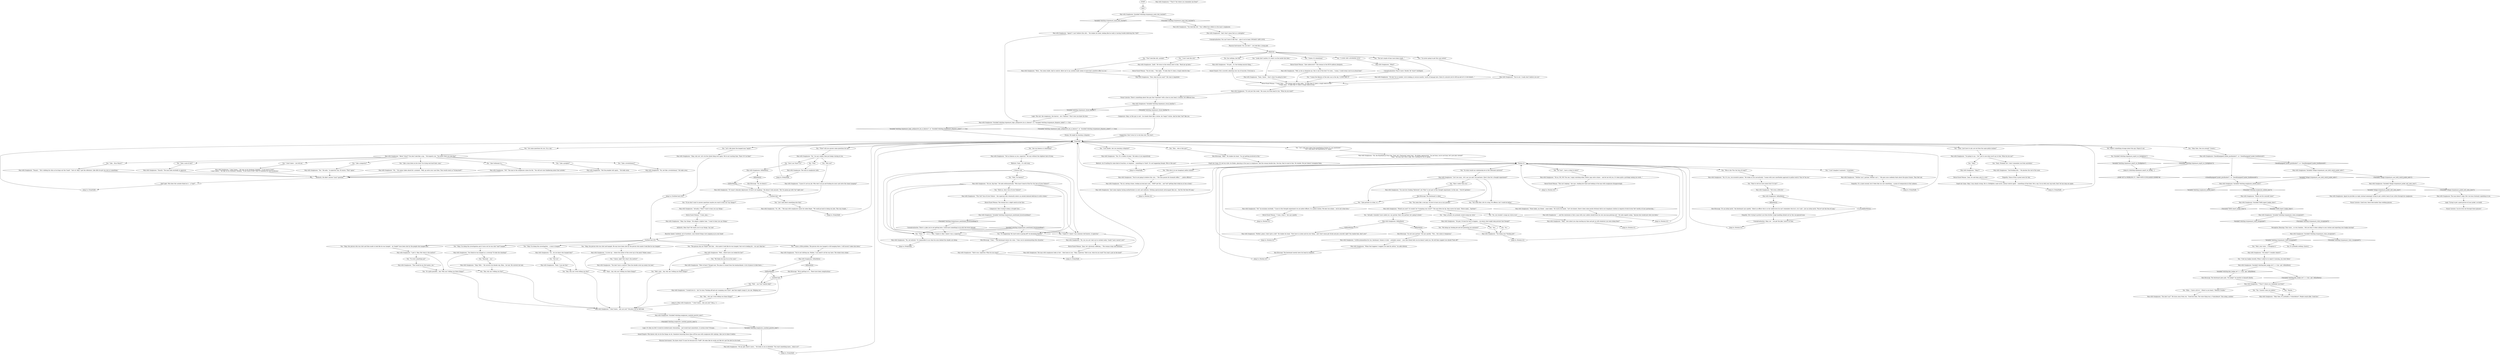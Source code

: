 # WHIRLING F1 / MAN WITH SUNGLASSES
# Man with Sunglasses (Vicquemare)
# ==================================================
digraph G {
	  0 [label="START"];
	  1 [label="input"];
	  2 [label="Jump to: [Station 41]"];
	  3 [label="You: There's something strange about this guy. Figure it out."];
	  4 [label="You: Variable[\"whirling.viquemare_esprit_wc_firefighters\"]"];
	  5 [label="Variable[\"whirling.viquemare_esprit_wc_firefighters\"]", shape=diamond];
	  6 [label="!(Variable[\"whirling.viquemare_esprit_wc_firefighters\"])", shape=diamond];
	  7 [label="You: \"Why not?\""];
	  8 [label="Man with Sunglasses: \"Cause it's not my job. Why don't you go and fucking do yours and solve this damn hanging?\""];
	  9 [label="Jump to: [VickyHuB]"];
	  10 [label="Man with Sunglasses: \"Exactly.\" The man nods excitedly in approval."];
	  11 [label="Man with Sunglasses: \"I don't know...\" He taps on his forehead, thinking. \"A sad stack of shit?\"\n\"I don't know...\" He taps on his forehead, thinking. \"A sad stack of shit? Next to someone far more proficient.\""];
	  12 [label="Man with Sunglasses: IsKimHere()"];
	  13 [label="IsKimHere()", shape=diamond];
	  14 [label="!(IsKimHere())", shape=diamond];
	  15 [label="Man with Sunglasses: \"Oh, the Hypothetical Four-One. Yeah, let's *fantasize* about that.\" He blinks aggressively. \"I'm not busy, you're not busy, let's just play around!\"\n\"Okay,\" the man says with a sigh. He's waiting for you to speak."];
	  16 [label="You: \"So what would our relationship be in this alternate universe?\""];
	  17 [label="Jump to: [Station 41]"];
	  18 [label="Jump to: [Station 41]"];
	  19 [label="Kim Kitsuragi: \"I'm not your partner.\" He says quickly. \"This... this union is temporary.\""];
	  20 [label="You: \"No, you wouldn't cramp my style at all.\""];
	  21 [label="You: \"Me doing my fucking job and not pestering you anymore?\""];
	  22 [label="Man with Sunglasses: \"Perfect, great, I don't give a shit!\" He shakes his head. \"Now leave us alone and do your thing... and I don't mean get drunk and piss yourself, right? You realize that, don't you?\""];
	  24 [label="Man with Sunglasses: \"Oh really?! I wonder where?!\""];
	  25 [label="Man with Sunglasses: Variable[\"whirling.vicquemare_voice_recognized\"]"];
	  26 [label="Variable[\"whirling.vicquemare_voice_recognized\"]", shape=diamond];
	  27 [label="!(Variable[\"whirling.vicquemare_voice_recognized\"])", shape=diamond];
	  28 [label="Man with Sunglasses: \"Or...OR...\" The man with sunglasses raises his index finger. \"We could go back to doing our jobs. This was stupid...\""];
	  29 [label="Kim Kitsuragi: \"We're getting to it... There have been complications.\""];
	  30 [label="You: \"Wait -- can *you* maybe help?\""];
	  31 [label="Rhetoric: As if waiting for some kind of reaction, or response -- something to *click*. It's not happening though. Who is this guy?"];
	  32 [label="You: \"You seem like a bit of a drag. No offence, but I could do better.\""];
	  33 [label="Man with Sunglasses: \"Neither can I, partner. Neither can I...\" His grey eyes suddenly flash above the glass frames. They feel sad."];
	  34 [label="Empathy: It's a mere second, but it feels like you saw something... a gram of compassion in that sadness."];
	  35 [label="Man with Sunglasses: \"Actually, I *don't* want to hear you say things.\""];
	  36 [label="Horse-Faced Woman: \"C'mon, Jean...\" The woman next to him sighs. \"It looks like it's been a rough week on him.\"\n\"C'mon, Jean... It looks like it's been a rough week on him.\""];
	  37 [label="You: \"Yes.\""];
	  38 [label="Man with Sunglasses: \"Oh my god, there's more...\" He looks at you in disbelief. \"You want something more... what is it?\""];
	  39 [label="Man with Sunglasses: \"Okay. Well...\" He corrects his blonde wig. Khm... his hair. He corrects his hair."];
	  40 [label="Conceptualization: You can't leave it like that -- spin it on its head. ENGAGE CAPS LOCK."];
	  41 [label="Man with Sunglasses: \"I'm sure he's fucking *flattered*, but *Kim* is not part of this thought experiment. In this one -- *we're* partners.\""];
	  42 [label="Man with Sunglasses: \"You look like shit.\" Your ruffled face reflects in the man's sunglasses."];
	  43 [label="Man with Sunglasses: \"Yes.\" He nods. \"A superstar cop. Of course. *This* again.\""];
	  44 [label="You: \"*Now* will you answer some questions for me?\""];
	  45 [label="Man with Sunglasses: \"You're not going to believe this, but...\" The man pauses for dramatic effect. \"... police officers!\""];
	  46 [label="You: \"I'm never going to get this case solved.\""];
	  47 [label="You: \"It's happening! My hard work is paying off! I'm becoming famous!\""];
	  48 [label="Horse-Faced Woman: \"Jean, he's obviously suffering...\" The woman stops mid-sentence."];
	  49 [label="Jump to: [whirling.viquemare_esprit_wc_firefig ...]"];
	  50 [label="You: \"No.\""];
	  51 [label="Man with Sunglasses: \"I don't know... why are you?\" He gives you an odd look."];
	  52 [label="Esprit de Corps: Okay. I was clearly wrong. He is a firefighter, male nurse, animal control agent -- something of that kind. Not a cop. Go on with your cop work. Don't let me stop you again."];
	  53 [label="Composure: Okay, so this guy is cool -- he stands there like a statue. An *angry* statue. And he does *not* like you."];
	  54 [label="Logic: Trying to get a good picture of your jacket, no doubt."];
	  55 [label="Kim Kitsuragi: The lieutenant goes pale. 'No badge?' he mouths to himself silently."];
	  56 [label="Visual Calculus: There's something about this guy that *matches* with a face in your head. A similar, but different face."];
	  57 [label="You: \"You seem like a cool guy, I'd love to have you as my partner.\""];
	  58 [label="Man with Sunglasses: \"Just some regular boring motherfuckers in suits and uniforms. Nothing spectacularly extravagant like you -- the Far Out Son Of Lung.\""];
	  59 [label="Man with Sunglasses: \"Again?! I can't believe this shit...\" He shakes his head, looking like he really is having trouble believing this *shit*."];
	  60 [label="You: \"Who is the *Far Out Son of Lung*?\""];
	  61 [label="You: \"I knew it! I knew I was someone well known. A superstar.\""];
	  62 [label="Man with Sunglasses: \"Okay?!\""];
	  63 [label="You: \"Well, yeah... hey, why am I telling you these things?\""];
	  64 [label="Jump to: [VickyHuB]"];
	  65 [label="You: \"Basically -- yes.\""];
	  66 [label="Man with Sunglasses: \"You don't have a motive? Then the double cover-up seems too neat.\""];
	  67 [label="Empathy: None of this is great news for him."];
	  68 [label="Horse-Faced Woman: \"Like undercover?\" The woman in the RCM uniform interjects."];
	  69 [label="Man with Sunglasses: \"What?\""];
	  70 [label="Jump to: [Untitled hub (02)]"];
	  71 [label="Man with Sunglasses: \"Yes. It's a hobby of mine.\" He looks at you inquisitively."];
	  72 [label="You: \"Are you famous or something?\""];
	  73 [label="Man with Sunglasses: \"Let's be crazy... let's say you and I are partners. How's that for a thought experiment?\""];
	  74 [label="Man with Sunglasses: \"None taken, my friend -- none taken.\" He waves his hands. \"Let's be honest, there's been some purely fictional talk in our imaginary station in regards of who'd even *be* worthy of your partnership...\""];
	  75 [label="Man with Sunglasses: \"You doing your *fucking job*.\""];
	  76 [label="Kim Kitsuragi: The lieutenant merely bows his head in response."];
	  77 [label="Perception (Hearing): That voice... so very familiar... Did you hear it when calling to your station and reporting your badge missing?"];
	  78 [label="Esprit de Corps: It's not my style, he thinks, glancing at the man in sunglasses. And the woman beside him. Ooo boy, they're mad at him. No wonder. He just doesn't recognize them."];
	  79 [label="You: \"I LOOK LIKE A BURNING SUN.\""];
	  80 [label="Jump to: [VickyHuB]"];
	  81 [label="Man with Sunglasses: CheckEquipped(\"jacket_pissflaubert\")  or  CheckEquipped(\"jacket_fucktheworld\")"];
	  82 [label="CheckEquipped(\"jacket_pissflaubert\")  or  CheckEquipped(\"jacket_fucktheworld\")", shape=diamond];
	  83 [label="!(CheckEquipped(\"jacket_pissflaubert\")  or  CheckEquipped(\"jacket_fucktheworld\"))", shape=diamond];
	  84 [label="You: \"Okay then. See you around!\" [Leave.]"];
	  85 [label="You: \"Wait, I'm famous?\""];
	  86 [label="You: \"Don't you *have* to?\""];
	  87 [label="You: \"Like Guillaume Le...\""];
	  88 [label="You: \"Like... Kras Mazov?\""];
	  89 [label="Jump to: [Station 41]"];
	  90 [label="Man with Sunglasses: Variable[\"whirling.vicquemare_main_hub_reached\"]"];
	  91 [label="Variable[\"whirling.vicquemare_main_hub_reached\"]", shape=diamond];
	  92 [label="!(Variable[\"whirling.vicquemare_main_hub_reached\"])", shape=diamond];
	  93 [label="Untitled hub"];
	  94 [label="Man with Sunglasses: Variable[\"whirling.viquemare_logic_antipassive_he_is_famous\"]  or  Variable[\"whirling.vicquemare_disguise_asked\"] == true"];
	  95 [label="Variable[\"whirling.viquemare_logic_antipassive_he_is_famous\"]  or  Variable[\"whirling.vicquemare_disguise_asked\"] == true", shape=diamond];
	  96 [label="!(Variable[\"whirling.viquemare_logic_antipassive_he_is_famous\"]  or  Variable[\"whirling.vicquemare_disguise_asked\"] == true)", shape=diamond];
	  97 [label="You: \"I lost my badge recently. When I called in to report it missing, you were there.\""];
	  98 [label="You: \"If you don't want to answer questions maybe you want to hear me *say things?*\""];
	  99 [label="You: \"Okay, the person who was shot and hanged. He may have been shot by the person who made it look like he was hanged.\""];
	  100 [label="Man with Sunglasses: \"So... do you know who hanged him?\""];
	  101 [label="Authority: Hear that? He wants you to say things. Say one!"];
	  102 [label="Man with Sunglasses: Variable[\"whirling.viquemare_viscal_familiar\"]"];
	  103 [label="Variable[\"whirling.viquemare_viscal_familiar\"]", shape=diamond];
	  104 [label="!(Variable[\"whirling.viquemare_viscal_familiar\"])", shape=diamond];
	  105 [label="Rhetoric: Yeah... it's still irony."];
	  106 [label="Jump to: [Station 41]"];
	  107 [label="Man with Sunglasses: \"*Far Out* Son of Liver Failure -- the supercop who voluntarily enters an alcohol induced delirium to solve crimes.\""];
	  108 [label="Man with Sunglasses: IsKimHere()"];
	  109 [label="IsKimHere()", shape=diamond];
	  110 [label="!(IsKimHere())", shape=diamond];
	  111 [label="Man with Sunglasses: \"Well... where have you looked for her?\""];
	  112 [label="Man with Sunglasses: \"And I don't mean that as a metaphor.\""];
	  113 [label="a famous hub"];
	  114 [label="Man with Sunglasses: \"When that happens I suggest you take his advice,\" he adds bitterly."];
	  115 [label="Man with Sunglasses: \"Okay... how about you stop wasting my time and get on with whatever you were doing then?\""];
	  116 [label="Jump to: [VickyHuB]"];
	  117 [label="Man with Sunglasses: \"You're not shitting me, Mullen. I can smell it all the way here. The whole town stinks.\""];
	  118 [label="Jump to: [VickyHuB]"];
	  119 [label="Logic: The suit, the sunglasses, the haircut... he's *famous*. That's how you know his face."];
	  120 [label="You: \"Like a revolutionary?\""];
	  121 [label="Man with Sunglasses: \"Oh no, NO, NO! You see, I enjoy watching other, better cops solve crimes -- and let me tell you, it's been quite a privilege seeing you work...\""];
	  122 [label="Man with Sunglasses: The man with sunglasses looks at her -- then back at you: \"Okay, superstar. Talk to me, what do you want? You want a pat on the back?\""];
	  123 [label="Man with Sunglasses: *\"That's* where you remember me from?\""];
	  124 [label="You: \"Okay.\""];
	  125 [label="Empathy: He's trying to protect you from further rough handling dished out by this sun-glassed man."];
	  126 [label="Man with Sunglasses: \"That would be my first guess, yes.\""];
	  127 [label="Man with Sunglasses: IsKimHere()"];
	  128 [label="IsKimHere()", shape=diamond];
	  129 [label="!(IsKimHere())", shape=diamond];
	  130 [label="Conceptualization: Push it more. Harder. Be *more* intelligent."];
	  131 [label="Jump to: [Station 41]"];
	  132 [label="You: \"Let's talk about the hanged man *again*.\""];
	  133 [label="Visual Calculus: Good luck, these look darker than welding glasses."];
	  134 [label="Man with Sunglasses: \"Now, what do you want?\" His tone is impatient."];
	  135 [label="Man with Sunglasses: \"Oh...\" He seems taken aback for a moment. \"Well, go solve your case then. That would count as *trying hard*.\""];
	  136 [label="Man with Sunglasses: \"NO!\" The man in the sunglasses raises his fist. \"You will not start blabbering about that asshole.\""];
	  137 [label="Kim Kitsuragi: \"It's an urban myth,\" the lieutenant says quietly. \"About an officer who is so far undercover he can't remember who he is. As I said -- just an urban myth. *You're* not the Son of Lung.\""];
	  138 [label="Man with Sunglasses: \"Judit,\" He turns to the woman next to him. \"Back me up here.\""];
	  139 [label="Composure: She's trying to keep a straight face."];
	  140 [label="You: \"Wait, your voice... I recognize it.\""];
	  141 [label="You: \"Okay, this person who was shot and then made to look like he was hanged -- he *might* have been shot by the people who hanged him.\""];
	  142 [label="You: \"The person who we *think* shot him -- who made it look like he was hanged, that we're looking for -- we can't find her.\""];
	  143 [label="You: \"We think she may be on the coast.\""];
	  144 [label="Physical Instrument: You know what? It must be because he's *buff*. He looks like he works out like he's got the devil on his back."];
	  145 [label="Man with Sunglasses: \"Not as famous as you, superstar.\" He says without the slightest hint of irony."];
	  146 [label="Man with Sunglasses: \"If I wasn't clinically depressed, I'd burst out laughing.\" He doesn't look amused. \"But I'm gonna go with *no* right now.\""];
	  147 [label="Station 41"];
	  148 [label="Horse-Faced Woman: \"C'mon, Jean...\""];
	  149 [label="Man with Sunglasses: \"Well, as far as disguises go, this is one of the best I've seen... I mean, I could swear you're an actual bum!\""];
	  150 [label="Man with Sunglasses: \"Talk to me, superstar. What do you want?\""];
	  151 [label="Man with Sunglasses: \"Okay then. It's probably a *coincidence*. People sound alike. Good bye.\""];
	  152 [label="You: \"Look, I just have to ask: are we from the same police station?\""];
	  153 [label="You: \"Let's talk about something else then.\""];
	  154 [label="Man with Sunglasses: Variable[\"village.vicquemare_jacket_exit_seen_once\"]"];
	  155 [label="Variable[\"village.vicquemare_jacket_exit_seen_once\"]", shape=diamond];
	  156 [label="!(Variable[\"village.vicquemare_jacket_exit_seen_once\"])", shape=diamond];
	  157 [label="You: \"Do *you*... have a crime to solve?\""];
	  158 [label="Jump to: [VickyHuB]"];
	  159 [label="Man with Sunglasses: \"Okay. Say things.\" He adopts a lighter tone. \"I want to hear you say things.\""];
	  160 [label="PREHUB"];
	  161 [label="Man with Sunglasses: Variable[\"whirling.vicquemare_voice_recognized\"]"];
	  162 [label="Variable[\"whirling.vicquemare_voice_recognized\"]", shape=diamond];
	  163 [label="!(Variable[\"whirling.vicquemare_voice_recognized\"])", shape=diamond];
	  164 [label="Man with Sunglasses: \"I get it. Okay. But what is the motive?\""];
	  165 [label="Man with Sunglasses: \"Yeah, I can see that.\""];
	  166 [label="Man with Sunglasses: \"You don't say?\" He turns away from you. \"Good bye then. The voice thing was a *coincidence*. Run along, asshole.\""];
	  167 [label="You: \"Kim... who is this guy?\""];
	  168 [label="You: \"I mean the likeness of the holy sun in the sky. I LOOK LIKE IT.\""];
	  169 [label="Man with Sunglasses: \"Oh god... it's the fucking muscle thing...\""];
	  170 [label="Man with Sunglasses: \"Okay, why not. Let's do the whole thing over again. We're not wasting time. There *is* no time!\""];
	  171 [label="Man with Sunglasses: \"Oh yes, big time.\" He nods enthusiastically. \"Who hasn't heard of the Far Out Son of Liver Failure?!\""];
	  172 [label="Jump to: [VickyHuB]"];
	  173 [label="You: \"Like a prophet?\""];
	  174 [label="Man with Sunglasses: \"Not the prophet shit again...\" He looks away."];
	  175 [label="You: \"I can't imagine it anymore.\" (Conclude.)"];
	  176 [label="Man with Sunglasses: \"Would you now?! Or would I be *cramping your style?*\" The man bites his lip, then waves his hand. \"Never mind... *partner*.\""];
	  177 [label="Man with Sunglasses: \"Watch out for yourself, loser!\""];
	  178 [label="Man with Sunglasses: \"Wow... You seem stable. And in control. Allow me to say, alcohol really seems to have had a positive effect on you.\""];
	  179 [label="Reaction Speed: Suddenly, out of nowhere, case-related things start popping up in your head!"];
	  180 [label="Man with Sunglasses: \"West of here? Though luck. The place is ruined from the bombardment. A lot of places to hide there...\""];
	  181 [label="You: \"Khm... I have a bit of...\" (Point to you head.) \"Memory trouble.\""];
	  182 [label="Jump to: [Man with Sunglasses: \"\"I don't know... why are you?\" He g...\"]"];
	  183 [label="Man with Sunglasses: Again he provides no reply, instead seemingly trying to get a better look of your attire through his sunglasses."];
	  184 [label="Man with Sunglasses: Variable[\"whirling.kim_badge_lie\"] == true  and  IsKimHere()"];
	  185 [label="Variable[\"whirling.kim_badge_lie\"] == true  and  IsKimHere()", shape=diamond];
	  186 [label="!(Variable[\"whirling.kim_badge_lie\"] == true  and  IsKimHere())", shape=diamond];
	  187 [label="You: \"Cool shades. Are you wearing a disguise?\""];
	  188 [label="Man with Sunglasses: \"About *what?* You don't look like a cop...\" He inspects you. \"You know what you look like?\""];
	  189 [label="You: \"Okay, actually you probably would cramp my style.\""];
	  190 [label="Man with Sunglasses: \"You think he was hanged as a coverup? To hide the shooting?\""];
	  191 [label="You: \"I have a little problem. The person who was hanged is still hanging there. I still haven't taken him down.\""];
	  192 [label="You: \"Maybe...\""];
	  193 [label="Physical Instrument: No, you don't -- you look like a young god."];
	  194 [label="Man with Sunglasses: The man doesn't reply. He's too busy furiously squinting at you."];
	  195 [label="Jump to: [Station 41]"];
	  196 [label="Man with Sunglasses: \"Yes sir, solving crimes, locking up bad guys and... *AND* get this... and *not* getting their drink on at two o'clock.\""];
	  197 [label="You: \"Hold on, who's Son of Liver Failure?\""];
	  198 [label="Horse-Faced Woman: The woman has a slight smirk on her face."];
	  199 [label="Horse-Faced Woman: \"You do look...\" She sighs. \"It looks like it's been a tough week for him.\""];
	  200 [label="Drama: He might be wearing a disguise."];
	  201 [label="Kim Kitsuragi: \"I fear...\" The lieutenant lowers his voice. \"I fear you're misinterpreting this situation.\""];
	  202 [label="You: \"To cover something up?\""];
	  203 [label="Untitled hub"];
	  204 [label="Untitled hub (02)"];
	  205 [label="Conceptualization: There's a joke you're not getting here. Could have something to do with the brain damage."];
	  206 [label="Visual Calculus: Can he even see through those glasses?"];
	  207 [label="You: \"I don't know -- you tell me.\""];
	  208 [label="You: \"Let's talk more about that hypothetical Station 41 you mentioned.\"\n\"Let's talk about the hypothetical 41 again.\""];
	  209 [label="You: \"Who else is in our imaginary police station?\""];
	  210 [label="Horse-Faced Woman: \"C'mon, stop it,\" she says quietly."];
	  211 [label="Man with Sunglasses: \"Oh, it's you, you eccentric genius.\" He winks at you sarcastically. \"I mean with your unorthodox approach to police work it *has to* be you.\""];
	  212 [label="You: \"Actually I shouldn't have called you  my partner. Kim's my partner, he's going to know.\""];
	  213 [label="Man with Sunglasses: \"Oh don't be so modest, we're looking at several months' worth of damage here. Kind of a miracle you're still up and at it, to be honest...\""];
	  214 [label="Jump to: [Station 41]"];
	  215 [label="You: \"Yes. I haven't seen you before.\""];
	  216 [label="Horse-Faced Woman: \"Jean, he said okay, give it a rest.\""];
	  217 [label="You: \"I know, right? But what's the motive?\""];
	  218 [label="Man with Sunglasses: Variable[\"whirling.sunglasses_exited_once\"]"];
	  219 [label="Variable[\"whirling.sunglasses_exited_once\"]", shape=diamond];
	  220 [label="!(Variable[\"whirling.sunglasses_exited_once\"])", shape=diamond];
	  221 [label="Man with Sunglasses: Variable[\"whirling.vicquermare_mentioned_faroutsonoflang\"]"];
	  222 [label="Variable[\"whirling.vicquermare_mentioned_faroutsonoflang\"]", shape=diamond];
	  223 [label="!(Variable[\"whirling.vicquermare_mentioned_faroutsonoflang\"])", shape=diamond];
	  224 [label="You: \"Kim's cooler than you.\""];
	  225 [label="Conceptualization: Okay, yes -- you get the joke. Leave it at that."];
	  226 [label="Man with Sunglasses: *\"That's* the where you remember me from?\""];
	  227 [label="You: \"Fine.\""];
	  228 [label="Man with Sunglasses: \"No, not entirely.\" It's impossible to say what his eyes behind the shades are doing."];
	  229 [label="You: \"Like a megastar?\""];
	  230 [label="Man with Sunglasses: \"No, not like a revolutionary.\" He looks away."];
	  231 [label="Man with Sunglasses: The man in sunglasses nods."];
	  232 [label="You: \"Like partners in crime, or...?\""];
	  233 [label="Man with Sunglasses: \"... and the conclusion is that a man with your calibre should form his own one-man-policing-unit.\" He nods eagerly along. \"Anyone else would just slow you down.\""];
	  234 [label="You: \"Want to tell me more about him? Or her?\""];
	  235 [label="Man with Sunglasses: IsKimHere()"];
	  236 [label="IsKimHere()", shape=diamond];
	  237 [label="!(IsKimHere())", shape=diamond];
	  238 [label="You: \"I knew it, Kim! I knew I was a superstar.\""];
	  239 [label="You: \"*You* look like shit, asshole!\""];
	  240 [label="Man with Sunglasses: \"Oh god, I'd hate for that to happen... you know what might help prevent that though?\""];
	  241 [label="Man with Sunglasses: \"A cover-up -- where the author of the cover-up is the perp? Makes sense.\""];
	  242 [label="You: \"It's quite possible... hey! Why am I telling you these things?\""];
	  243 [label="Suggestion: Don't even try to win him over. You won't."];
	  244 [label="Half Light: Who does this asshole think he is -- a *cop*?"];
	  245 [label="Man with Sunglasses: \"Oh, yes you are! And you've worked really, *really* hard, haven't you?\""];
	  246 [label="You: It's probably nothing. [Leave.]"];
	  247 [label="Jump to: [VickyHuB]"];
	  248 [label="You: \"Hey, why am I telling you this?\""];
	  249 [label="Man with Sunglasses: \"I would love to -- but I'm busy *fucking off and not cramping your style*. And that might cramp it, you see. Helping you.\""];
	  250 [label="You: \"Yeah. Probably not. I don't remember you from anywhere.\""];
	  251 [label="Kim Kitsuragi: The lieutenant is silent."];
	  252 [label="Authority: He didn't answer *your* question."];
	  253 [label="Man with Sunglasses: Variable[\"village.vicquemare_saw_both_weird_jacket_exits\"]"];
	  254 [label="Variable[\"village.vicquemare_saw_both_weird_jacket_exits\"]", shape=diamond];
	  255 [label="!(Variable[\"village.vicquemare_saw_both_weird_jacket_exits\"])", shape=diamond];
	  256 [label="Man with Sunglasses: \"No,\" he says calmly, then just keeps staring at you."];
	  257 [label="You: \"Like a man down on his luck? I'm trying real hard here, man.\""];
	  258 [label="Man with Sunglasses: \"Yeaaah...\" He's rubbing his chin as he drags out the *yeah*. \"Sort of. Okay. I get the reference. Like after he got run over or something.\""];
	  259 [label="Kim Kitsuragi: \"No, he doesn't.\""];
	  260 [label="You: \"I know, it's intentional.\""];
	  261 [label="Man with Sunglasses: \"It's not just this week.\" He scans you from head to toe. \"What do you want?\""];
	  262 [label="Man with Sunglasses: Variable[\"TASK.report_badge_done\"]"];
	  263 [label="Variable[\"TASK.report_badge_done\"]", shape=diamond];
	  264 [label="!(Variable[\"TASK.report_badge_done\"])", shape=diamond];
	  265 [label="You: \"Okay, I'm doing this investigation and it turns out he was shot *and* hanged...\""];
	  266 [label="Inland Empire: Who knows why we do the things we do. Somehow bouncing those ideas off the man with sunglasses felt calming. Like you've done it before."];
	  267 [label="You: \"Hey, why am I even telling you this?\""];
	  268 [label="Man with Sunglasses: \"You're not. I really don't believe you are.\""];
	  269 [label="You: \"Not yet.\""];
	  270 [label="Man with Sunglasses: \"God fucking shit...\" He pinches the root of his nose."];
	  271 [label="Kim Kitsuragi: \"Mkm.\" He shakes his head. \"I'm not getting involved in this.\""];
	  272 [label="You: Say nothing. Just flex."];
	  273 [label="Inland Empire: He is secretly admiring your sea of muscles. Everyone is."];
	  274 [label="Man with Sunglasses: Variable[\"whirling.sunglasses_casehub_passive_seen\"]"];
	  275 [label="Variable[\"whirling.sunglasses_casehub_passive_seen\"]", shape=diamond];
	  276 [label="!(Variable[\"whirling.sunglasses_casehub_passive_seen\"])", shape=diamond];
	  277 [label="VickyHuB"];
	  278 [label="You: \"Got some questions for you. I'm a cop.\""];
	  279 [label="You: \"Like a sack of shit?\""];
	  280 [label="You: \"Fine.\""];
	  281 [label="Man with Sunglasses: \"No!\" he exclaims excitedly. \"'Cause in this thought experiment we are police officers. In a police station. We don't do crimes -- we're not crime bros.\""];
	  282 [label="Jump to: [Station 41]"];
	  283 [label="Horse-Faced Woman: \"This isn't helping,\" she says, shaking her head and looking at the man with sunglasses disapprovingly."];
	  284 [label="Man with Sunglasses: \"Not even a little bit.\""];
	  285 [label="You: \"I don't look like shit!\""];
	  286 [label="You: \"The last couple of days have been rough...\""];
	  287 [label="You: \"Looks don't matter, it's what's on the inside that does.\""];
	  288 [label="Man with Sunglasses: \"Yeah, I know -- that's what I'm going by here.\""];
	  289 [label="Man with Sunglasses: \"A little premonition for you, lieutenant. Sooner or later -- probably sooner -- your new friend tells you he doesn't need you. He will then suggest you should *fuck off*.\""];
	  290 [label="Man with Sunglasses: \"I'm going to say... *no*. Just to see what you'll say to that. What do you say?\""];
	  291 [label="You: \"Okay I'm doing this investigation -- a man is hanged.\""];
	  292 [label="You: \"Yeah... hey, why am I telling you these things?\""];
	  293 [label="Jump to: [VickyHuB]"];
	  294 [label="Logic: It's like you felt it would be intellectually stimulating -- and would lead somewhere. A custom even? Strange..."];
	  295 [label="You: \"Hey... why am I even telling you these things?\""];
	  11030011 [label="JUMP OUT to WHIRLING F1 / MAN WITH SUNGLASSES ESPRIT RC", shape=diamond];
	  0 -> 1
	  1 -> 90
	  2 -> 147
	  3 -> 4
	  4 -> 5
	  4 -> 6
	  5 -> 49
	  6 -> 49
	  7 -> 8
	  8 -> 93
	  9 -> 277
	  10 -> 252
	  11 -> 252
	  12 -> 13
	  12 -> 14
	  13 -> 259
	  14 -> 146
	  15 -> 147
	  16 -> 73
	  17 -> 147
	  18 -> 147
	  19 -> 289
	  20 -> 115
	  21 -> 75
	  22 -> 131
	  24 -> 97
	  25 -> 26
	  25 -> 27
	  27 -> 77
	  28 -> 116
	  29 -> 203
	  30 -> 249
	  31 -> 118
	  32 -> 74
	  33 -> 34
	  34 -> 158
	  35 -> 148
	  36 -> 261
	  37 -> 75
	  38 -> 64
	  39 -> 248
	  40 -> 193
	  41 -> 251
	  42 -> 112
	  43 -> 252
	  44 -> 256
	  45 -> 196
	  46 -> 268
	  47 -> 245
	  48 -> 122
	  49 -> 11030011
	  50 -> 75
	  51 -> 274
	  52 -> 247
	  53 -> 243
	  54 -> 206
	  55 -> 123
	  56 -> 102
	  57 -> 176
	  58 -> 106
	  59 -> 94
	  60 -> 211
	  61 -> 48
	  62 -> 216
	  63 -> 51
	  64 -> 277
	  65 -> 39
	  66 -> 292
	  67 -> 52
	  68 -> 149
	  69 -> 130
	  70 -> 204
	  71 -> 31
	  72 -> 145
	  73 -> 232
	  73 -> 57
	  73 -> 32
	  73 -> 224
	  74 -> 233
	  75 -> 282
	  76 -> 2
	  77 -> 161
	  78 -> 118
	  79 -> 69
	  80 -> 277
	  81 -> 82
	  81 -> 83
	  82 -> 253
	  83 -> 218
	  84 -> 81
	  85 -> 171
	  86 -> 12
	  87 -> 136
	  88 -> 258
	  89 -> 147
	  90 -> 91
	  90 -> 92
	  91 -> 59
	  92 -> 42
	  93 -> 153
	  93 -> 98
	  94 -> 96
	  94 -> 95
	  95 -> 277
	  96 -> 200
	  97 -> 184
	  98 -> 35
	  99 -> 241
	  100 -> 267
	  100 -> 269
	  101 -> 179
	  102 -> 104
	  102 -> 103
	  103 -> 119
	  104 -> 53
	  105 -> 113
	  106 -> 147
	  107 -> 198
	  108 -> 109
	  108 -> 110
	  109 -> 19
	  110 -> 22
	  111 -> 63
	  111 -> 143
	  112 -> 40
	  113 -> 227
	  113 -> 238
	  113 -> 47
	  113 -> 85
	  113 -> 61
	  114 -> 76
	  115 -> 214
	  116 -> 277
	  117 -> 127
	  118 -> 277
	  119 -> 94
	  120 -> 230
	  121 -> 283
	  122 -> 172
	  123 -> 192
	  123 -> 181
	  123 -> 215
	  124 -> 62
	  125 -> 225
	  126 -> 242
	  127 -> 128
	  127 -> 129
	  128 -> 29
	  129 -> 203
	  129 -> 30
	  130 -> 168
	  131 -> 147
	  132 -> 170
	  134 -> 56
	  135 -> 252
	  136 -> 252
	  137 -> 125
	  138 -> 199
	  139 -> 221
	  140 -> 24
	  141 -> 164
	  142 -> 111
	  143 -> 180
	  144 -> 38
	  145 -> 105
	  146 -> 93
	  147 -> 175
	  147 -> 16
	  147 -> 209
	  147 -> 60
	  147 -> 157
	  148 -> 159
	  149 -> 36
	  150 -> 172
	  152 -> 290
	  153 -> 28
	  154 -> 155
	  154 -> 156
	  155 -> 183
	  156 -> 194
	  157 -> 121
	  158 -> 277
	  159 -> 101
	  160 -> 260
	  160 -> 46
	  160 -> 239
	  160 -> 79
	  160 -> 272
	  160 -> 285
	  160 -> 286
	  160 -> 287
	  161 -> 162
	  161 -> 163
	  162 -> 140
	  162 -> 246
	  164 -> 202
	  164 -> 242
	  165 -> 267
	  167 -> 271
	  168 -> 36
	  169 -> 273
	  170 -> 70
	  171 -> 227
	  171 -> 197
	  171 -> 238
	  171 -> 47
	  171 -> 61
	  172 -> 277
	  173 -> 174
	  174 -> 252
	  175 -> 33
	  176 -> 212
	  176 -> 20
	  176 -> 189
	  177 -> 262
	  178 -> 134
	  179 -> 204
	  180 -> 63
	  181 -> 166
	  182 -> 51
	  183 -> 133
	  184 -> 185
	  184 -> 186
	  185 -> 55
	  186 -> 123
	  187 -> 71
	  188 -> 257
	  188 -> 229
	  188 -> 173
	  188 -> 207
	  188 -> 87
	  188 -> 120
	  188 -> 88
	  188 -> 279
	  189 -> 240
	  190 -> 248
	  190 -> 65
	  191 -> 117
	  192 -> 151
	  193 -> 160
	  194 -> 54
	  195 -> 147
	  196 -> 58
	  197 -> 107
	  198 -> 139
	  199 -> 134
	  200 -> 277
	  201 -> 150
	  202 -> 126
	  203 -> 30
	  203 -> 295
	  204 -> 99
	  204 -> 291
	  204 -> 265
	  204 -> 141
	  204 -> 142
	  204 -> 191
	  205 -> 227
	  205 -> 61
	  205 -> 238
	  205 -> 47
	  207 -> 11
	  208 -> 15
	  209 -> 45
	  210 -> 195
	  211 -> 234
	  212 -> 108
	  213 -> 36
	  214 -> 147
	  215 -> 151
	  216 -> 52
	  217 -> 66
	  218 -> 219
	  218 -> 220
	  220 -> 177
	  221 -> 222
	  221 -> 223
	  222 -> 227
	  222 -> 61
	  222 -> 238
	  222 -> 47
	  223 -> 205
	  224 -> 41
	  225 -> 18
	  227 -> 228
	  228 -> 80
	  229 -> 43
	  230 -> 252
	  231 -> 293
	  232 -> 281
	  233 -> 17
	  234 -> 284
	  235 -> 236
	  235 -> 237
	  236 -> 137
	  237 -> 225
	  238 -> 201
	  239 -> 178
	  240 -> 50
	  240 -> 21
	  240 -> 37
	  241 -> 217
	  241 -> 292
	  242 -> 51
	  243 -> 277
	  244 -> 9
	  245 -> 48
	  247 -> 277
	  248 -> 51
	  249 -> 295
	  250 -> 270
	  251 -> 232
	  251 -> 57
	  251 -> 32
	  252 -> 244
	  253 -> 254
	  253 -> 255
	  254 -> 218
	  255 -> 154
	  256 -> 280
	  256 -> 86
	  256 -> 7
	  257 -> 135
	  258 -> 252
	  259 -> 146
	  260 -> 68
	  261 -> 56
	  262 -> 264
	  262 -> 263
	  263 -> 25
	  265 -> 190
	  266 -> 144
	  267 -> 51
	  268 -> 36
	  269 -> 165
	  270 -> 67
	  271 -> 78
	  272 -> 169
	  273 -> 36
	  274 -> 275
	  274 -> 276
	  275 -> 38
	  276 -> 294
	  277 -> 3
	  277 -> 132
	  277 -> 167
	  277 -> 72
	  277 -> 44
	  277 -> 208
	  277 -> 84
	  277 -> 278
	  277 -> 152
	  277 -> 187
	  278 -> 188
	  279 -> 10
	  280 -> 231
	  281 -> 210
	  282 -> 147
	  283 -> 89
	  284 -> 235
	  285 -> 138
	  286 -> 213
	  287 -> 288
	  288 -> 36
	  289 -> 114
	  290 -> 250
	  290 -> 124
	  291 -> 100
	  292 -> 51
	  293 -> 277
	  294 -> 266
	  295 -> 182
}

